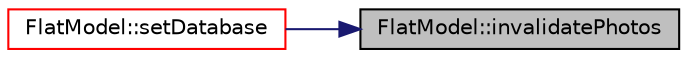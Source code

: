 digraph "FlatModel::invalidatePhotos"
{
 // LATEX_PDF_SIZE
  edge [fontname="Helvetica",fontsize="10",labelfontname="Helvetica",labelfontsize="10"];
  node [fontname="Helvetica",fontsize="10",shape=record];
  rankdir="RL";
  Node1 [label="FlatModel::invalidatePhotos",height=0.2,width=0.4,color="black", fillcolor="grey75", style="filled", fontcolor="black",tooltip=" "];
  Node1 -> Node2 [dir="back",color="midnightblue",fontsize="10",style="solid",fontname="Helvetica"];
  Node2 [label="FlatModel::setDatabase",height=0.2,width=0.4,color="red", fillcolor="white", style="filled",URL="$class_flat_model.html#a2737a8ce4698c5aa45a9b9c50b799aea",tooltip=" "];
}
